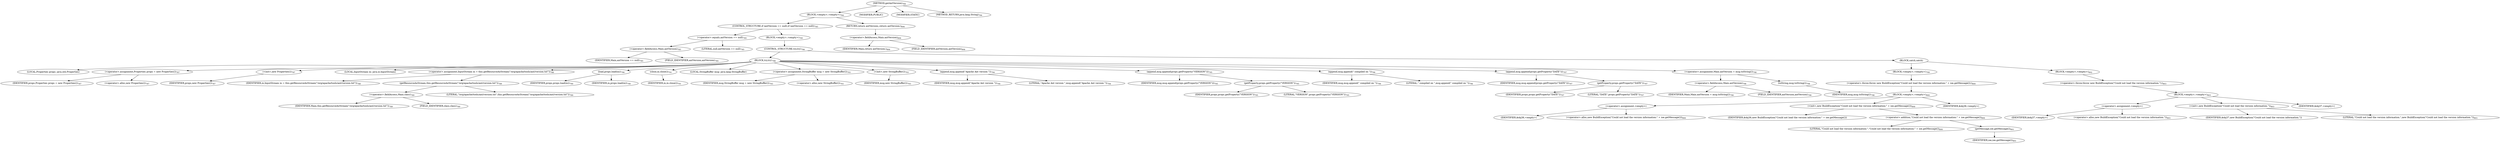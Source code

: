 digraph "getAntVersion" {  
"1853" [label = <(METHOD,getAntVersion)<SUB>784</SUB>> ]
"1854" [label = <(BLOCK,&lt;empty&gt;,&lt;empty&gt;)<SUB>784</SUB>> ]
"1855" [label = <(CONTROL_STRUCTURE,if (antVersion == null),if (antVersion == null))<SUB>785</SUB>> ]
"1856" [label = <(&lt;operator&gt;.equals,antVersion == null)<SUB>785</SUB>> ]
"1857" [label = <(&lt;operator&gt;.fieldAccess,Main.antVersion)<SUB>785</SUB>> ]
"1858" [label = <(IDENTIFIER,Main,antVersion == null)<SUB>785</SUB>> ]
"1859" [label = <(FIELD_IDENTIFIER,antVersion,antVersion)<SUB>785</SUB>> ]
"1860" [label = <(LITERAL,null,antVersion == null)<SUB>785</SUB>> ]
"1861" [label = <(BLOCK,&lt;empty&gt;,&lt;empty&gt;)<SUB>785</SUB>> ]
"1862" [label = <(CONTROL_STRUCTURE,try,try)<SUB>786</SUB>> ]
"1863" [label = <(BLOCK,try,try)<SUB>786</SUB>> ]
"40" [label = <(LOCAL,Properties props: java.util.Properties)> ]
"1864" [label = <(&lt;operator&gt;.assignment,Properties props = new Properties())<SUB>787</SUB>> ]
"1865" [label = <(IDENTIFIER,props,Properties props = new Properties())<SUB>787</SUB>> ]
"1866" [label = <(&lt;operator&gt;.alloc,new Properties())<SUB>787</SUB>> ]
"1867" [label = <(&lt;init&gt;,new Properties())<SUB>787</SUB>> ]
"39" [label = <(IDENTIFIER,props,new Properties())<SUB>787</SUB>> ]
"1868" [label = <(LOCAL,InputStream in: java.io.InputStream)> ]
"1869" [label = <(&lt;operator&gt;.assignment,InputStream in = this.getResourceAsStream(&quot;/org/apache/tools/ant/version.txt&quot;))<SUB>788</SUB>> ]
"1870" [label = <(IDENTIFIER,in,InputStream in = this.getResourceAsStream(&quot;/org/apache/tools/ant/version.txt&quot;))<SUB>788</SUB>> ]
"1871" [label = <(getResourceAsStream,this.getResourceAsStream(&quot;/org/apache/tools/ant/version.txt&quot;))<SUB>789</SUB>> ]
"1872" [label = <(&lt;operator&gt;.fieldAccess,Main.class)<SUB>789</SUB>> ]
"1873" [label = <(IDENTIFIER,Main,this.getResourceAsStream(&quot;/org/apache/tools/ant/version.txt&quot;))<SUB>789</SUB>> ]
"1874" [label = <(FIELD_IDENTIFIER,class,class)<SUB>789</SUB>> ]
"1875" [label = <(LITERAL,&quot;/org/apache/tools/ant/version.txt&quot;,this.getResourceAsStream(&quot;/org/apache/tools/ant/version.txt&quot;))<SUB>789</SUB>> ]
"1876" [label = <(load,props.load(in))<SUB>790</SUB>> ]
"1877" [label = <(IDENTIFIER,props,props.load(in))<SUB>790</SUB>> ]
"1878" [label = <(IDENTIFIER,in,props.load(in))<SUB>790</SUB>> ]
"1879" [label = <(close,in.close())<SUB>791</SUB>> ]
"1880" [label = <(IDENTIFIER,in,in.close())<SUB>791</SUB>> ]
"42" [label = <(LOCAL,StringBuffer msg: java.lang.StringBuffer)> ]
"1881" [label = <(&lt;operator&gt;.assignment,StringBuffer msg = new StringBuffer())<SUB>793</SUB>> ]
"1882" [label = <(IDENTIFIER,msg,StringBuffer msg = new StringBuffer())<SUB>793</SUB>> ]
"1883" [label = <(&lt;operator&gt;.alloc,new StringBuffer())<SUB>793</SUB>> ]
"1884" [label = <(&lt;init&gt;,new StringBuffer())<SUB>793</SUB>> ]
"41" [label = <(IDENTIFIER,msg,new StringBuffer())<SUB>793</SUB>> ]
"1885" [label = <(append,msg.append(&quot;Apache Ant version &quot;))<SUB>794</SUB>> ]
"1886" [label = <(IDENTIFIER,msg,msg.append(&quot;Apache Ant version &quot;))<SUB>794</SUB>> ]
"1887" [label = <(LITERAL,&quot;Apache Ant version &quot;,msg.append(&quot;Apache Ant version &quot;))<SUB>794</SUB>> ]
"1888" [label = <(append,msg.append(props.getProperty(&quot;VERSION&quot;)))<SUB>795</SUB>> ]
"1889" [label = <(IDENTIFIER,msg,msg.append(props.getProperty(&quot;VERSION&quot;)))<SUB>795</SUB>> ]
"1890" [label = <(getProperty,props.getProperty(&quot;VERSION&quot;))<SUB>795</SUB>> ]
"1891" [label = <(IDENTIFIER,props,props.getProperty(&quot;VERSION&quot;))<SUB>795</SUB>> ]
"1892" [label = <(LITERAL,&quot;VERSION&quot;,props.getProperty(&quot;VERSION&quot;))<SUB>795</SUB>> ]
"1893" [label = <(append,msg.append(&quot; compiled on &quot;))<SUB>796</SUB>> ]
"1894" [label = <(IDENTIFIER,msg,msg.append(&quot; compiled on &quot;))<SUB>796</SUB>> ]
"1895" [label = <(LITERAL,&quot; compiled on &quot;,msg.append(&quot; compiled on &quot;))<SUB>796</SUB>> ]
"1896" [label = <(append,msg.append(props.getProperty(&quot;DATE&quot;)))<SUB>797</SUB>> ]
"1897" [label = <(IDENTIFIER,msg,msg.append(props.getProperty(&quot;DATE&quot;)))<SUB>797</SUB>> ]
"1898" [label = <(getProperty,props.getProperty(&quot;DATE&quot;))<SUB>797</SUB>> ]
"1899" [label = <(IDENTIFIER,props,props.getProperty(&quot;DATE&quot;))<SUB>797</SUB>> ]
"1900" [label = <(LITERAL,&quot;DATE&quot;,props.getProperty(&quot;DATE&quot;))<SUB>797</SUB>> ]
"1901" [label = <(&lt;operator&gt;.assignment,Main.antVersion = msg.toString())<SUB>798</SUB>> ]
"1902" [label = <(&lt;operator&gt;.fieldAccess,Main.antVersion)<SUB>798</SUB>> ]
"1903" [label = <(IDENTIFIER,Main,Main.antVersion = msg.toString())<SUB>798</SUB>> ]
"1904" [label = <(FIELD_IDENTIFIER,antVersion,antVersion)<SUB>798</SUB>> ]
"1905" [label = <(toString,msg.toString())<SUB>798</SUB>> ]
"1906" [label = <(IDENTIFIER,msg,msg.toString())<SUB>798</SUB>> ]
"1907" [label = <(BLOCK,catch,catch)> ]
"1908" [label = <(BLOCK,&lt;empty&gt;,&lt;empty&gt;)<SUB>799</SUB>> ]
"1909" [label = <(&lt;operator&gt;.throw,throw new BuildException(&quot;Could not load the version information:&quot; + ioe.getMessage());)<SUB>800</SUB>> ]
"1910" [label = <(BLOCK,&lt;empty&gt;,&lt;empty&gt;)<SUB>800</SUB>> ]
"1911" [label = <(&lt;operator&gt;.assignment,&lt;empty&gt;)> ]
"1912" [label = <(IDENTIFIER,$obj36,&lt;empty&gt;)> ]
"1913" [label = <(&lt;operator&gt;.alloc,new BuildException(&quot;Could not load the version information:&quot; + ioe.getMessage()))<SUB>800</SUB>> ]
"1914" [label = <(&lt;init&gt;,new BuildException(&quot;Could not load the version information:&quot; + ioe.getMessage()))<SUB>800</SUB>> ]
"1915" [label = <(IDENTIFIER,$obj36,new BuildException(&quot;Could not load the version information:&quot; + ioe.getMessage()))> ]
"1916" [label = <(&lt;operator&gt;.addition,&quot;Could not load the version information:&quot; + ioe.getMessage())<SUB>800</SUB>> ]
"1917" [label = <(LITERAL,&quot;Could not load the version information:&quot;,&quot;Could not load the version information:&quot; + ioe.getMessage())<SUB>800</SUB>> ]
"1918" [label = <(getMessage,ioe.getMessage())<SUB>801</SUB>> ]
"1919" [label = <(IDENTIFIER,ioe,ioe.getMessage())<SUB>801</SUB>> ]
"1920" [label = <(IDENTIFIER,$obj36,&lt;empty&gt;)> ]
"1921" [label = <(BLOCK,&lt;empty&gt;,&lt;empty&gt;)<SUB>802</SUB>> ]
"1922" [label = <(&lt;operator&gt;.throw,throw new BuildException(&quot;Could not load the version information.&quot;);)<SUB>803</SUB>> ]
"1923" [label = <(BLOCK,&lt;empty&gt;,&lt;empty&gt;)<SUB>803</SUB>> ]
"1924" [label = <(&lt;operator&gt;.assignment,&lt;empty&gt;)> ]
"1925" [label = <(IDENTIFIER,$obj37,&lt;empty&gt;)> ]
"1926" [label = <(&lt;operator&gt;.alloc,new BuildException(&quot;Could not load the version information.&quot;))<SUB>803</SUB>> ]
"1927" [label = <(&lt;init&gt;,new BuildException(&quot;Could not load the version information.&quot;))<SUB>803</SUB>> ]
"1928" [label = <(IDENTIFIER,$obj37,new BuildException(&quot;Could not load the version information.&quot;))> ]
"1929" [label = <(LITERAL,&quot;Could not load the version information.&quot;,new BuildException(&quot;Could not load the version information.&quot;))<SUB>803</SUB>> ]
"1930" [label = <(IDENTIFIER,$obj37,&lt;empty&gt;)> ]
"1931" [label = <(RETURN,return antVersion;,return antVersion;)<SUB>806</SUB>> ]
"1932" [label = <(&lt;operator&gt;.fieldAccess,Main.antVersion)<SUB>806</SUB>> ]
"1933" [label = <(IDENTIFIER,Main,return antVersion;)<SUB>806</SUB>> ]
"1934" [label = <(FIELD_IDENTIFIER,antVersion,antVersion)<SUB>806</SUB>> ]
"1935" [label = <(MODIFIER,PUBLIC)> ]
"1936" [label = <(MODIFIER,STATIC)> ]
"1937" [label = <(METHOD_RETURN,java.lang.String)<SUB>784</SUB>> ]
  "1853" -> "1854" 
  "1853" -> "1935" 
  "1853" -> "1936" 
  "1853" -> "1937" 
  "1854" -> "1855" 
  "1854" -> "1931" 
  "1855" -> "1856" 
  "1855" -> "1861" 
  "1856" -> "1857" 
  "1856" -> "1860" 
  "1857" -> "1858" 
  "1857" -> "1859" 
  "1861" -> "1862" 
  "1862" -> "1863" 
  "1862" -> "1907" 
  "1863" -> "40" 
  "1863" -> "1864" 
  "1863" -> "1867" 
  "1863" -> "1868" 
  "1863" -> "1869" 
  "1863" -> "1876" 
  "1863" -> "1879" 
  "1863" -> "42" 
  "1863" -> "1881" 
  "1863" -> "1884" 
  "1863" -> "1885" 
  "1863" -> "1888" 
  "1863" -> "1893" 
  "1863" -> "1896" 
  "1863" -> "1901" 
  "1864" -> "1865" 
  "1864" -> "1866" 
  "1867" -> "39" 
  "1869" -> "1870" 
  "1869" -> "1871" 
  "1871" -> "1872" 
  "1871" -> "1875" 
  "1872" -> "1873" 
  "1872" -> "1874" 
  "1876" -> "1877" 
  "1876" -> "1878" 
  "1879" -> "1880" 
  "1881" -> "1882" 
  "1881" -> "1883" 
  "1884" -> "41" 
  "1885" -> "1886" 
  "1885" -> "1887" 
  "1888" -> "1889" 
  "1888" -> "1890" 
  "1890" -> "1891" 
  "1890" -> "1892" 
  "1893" -> "1894" 
  "1893" -> "1895" 
  "1896" -> "1897" 
  "1896" -> "1898" 
  "1898" -> "1899" 
  "1898" -> "1900" 
  "1901" -> "1902" 
  "1901" -> "1905" 
  "1902" -> "1903" 
  "1902" -> "1904" 
  "1905" -> "1906" 
  "1907" -> "1908" 
  "1907" -> "1921" 
  "1908" -> "1909" 
  "1909" -> "1910" 
  "1910" -> "1911" 
  "1910" -> "1914" 
  "1910" -> "1920" 
  "1911" -> "1912" 
  "1911" -> "1913" 
  "1914" -> "1915" 
  "1914" -> "1916" 
  "1916" -> "1917" 
  "1916" -> "1918" 
  "1918" -> "1919" 
  "1921" -> "1922" 
  "1922" -> "1923" 
  "1923" -> "1924" 
  "1923" -> "1927" 
  "1923" -> "1930" 
  "1924" -> "1925" 
  "1924" -> "1926" 
  "1927" -> "1928" 
  "1927" -> "1929" 
  "1931" -> "1932" 
  "1932" -> "1933" 
  "1932" -> "1934" 
}
